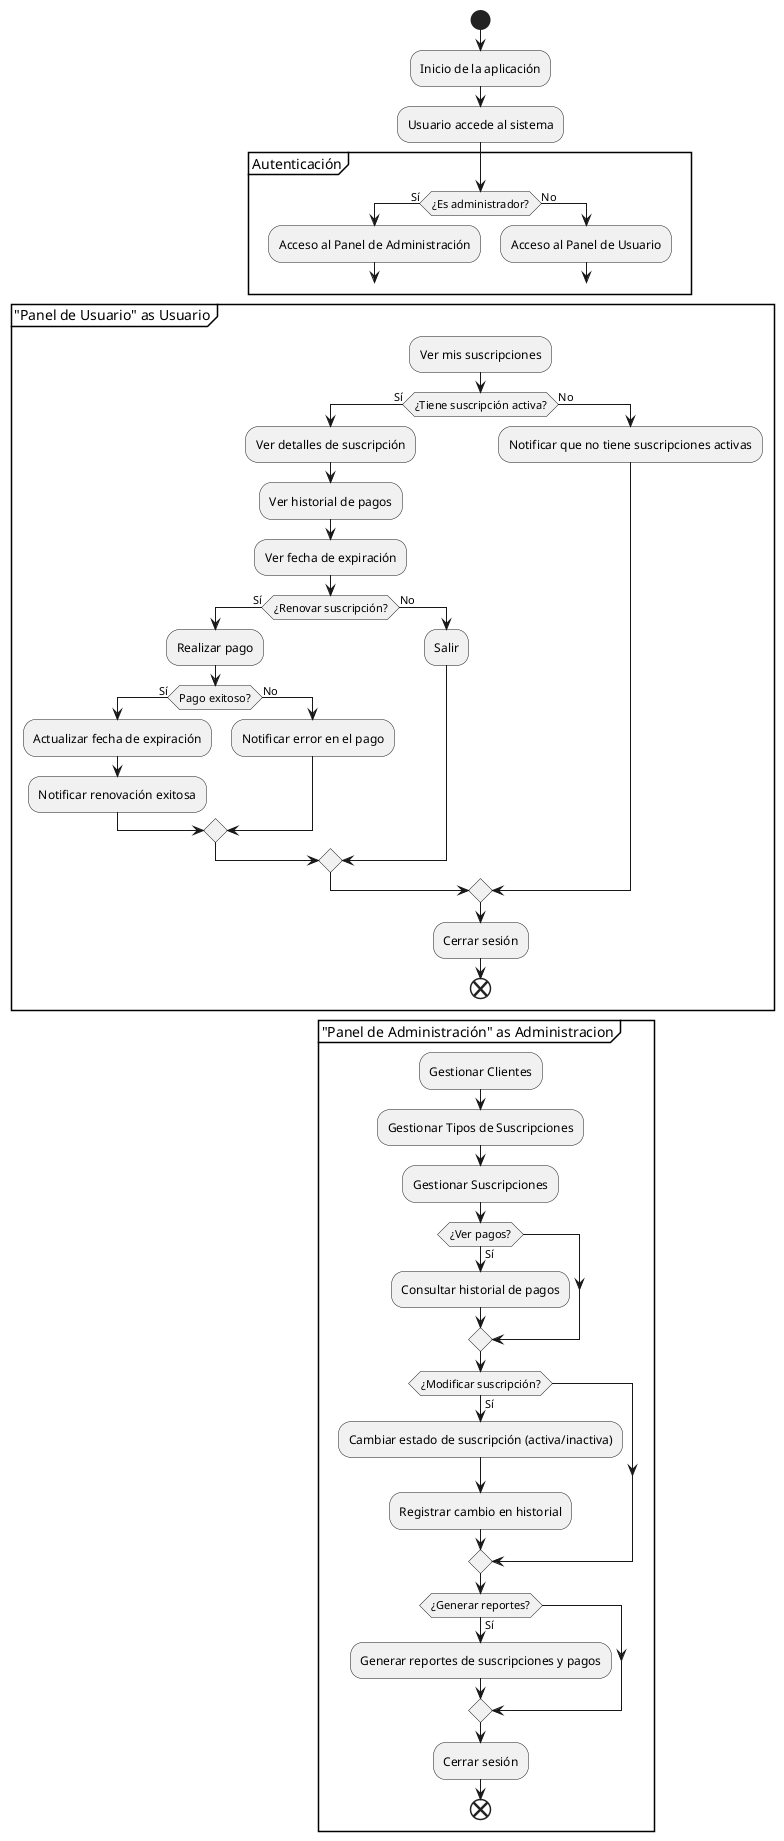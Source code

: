 @startuml suscripciones

start
:Inicio de la aplicación;
:Usuario accede al sistema;

partition "Autenticación" {
    if (¿Es administrador?) then (Sí)
        :Acceso al Panel de Administración;
        goto Administracion
    else (No)
        :Acceso al Panel de Usuario;
        goto Usuario
    endif
}

partition "Panel de Usuario" as Usuario {
    :Ver mis suscripciones;
    if (¿Tiene suscripción activa?) then (Sí)
        :Ver detalles de suscripción;
        :Ver historial de pagos;
        :Ver fecha de expiración;
        if (¿Renovar suscripción?) then (Sí)
            :Realizar pago;
            if (Pago exitoso?) then (Sí)
                :Actualizar fecha de expiración;
                :Notificar renovación exitosa;
            else (No)
                :Notificar error en el pago;
            endif
        else (No)
            :Salir;
        endif
    else (No)
        :Notificar que no tiene suscripciones activas;
    endif
    :Cerrar sesión;
    end
}

partition "Panel de Administración" as Administracion {
    :Gestionar Clientes;
    :Gestionar Tipos de Suscripciones;
    :Gestionar Suscripciones;

    if (¿Ver pagos?) then (Sí)
        :Consultar historial de pagos;
    endif

    if (¿Modificar suscripción?) then (Sí)
        :Cambiar estado de suscripción (activa/inactiva);
        :Registrar cambio en historial;
    endif

    if (¿Generar reportes?) then (Sí)
        :Generar reportes de suscripciones y pagos;
    endif

    :Cerrar sesión;
    end
}

@enduml
